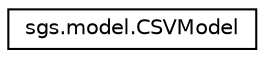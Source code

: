 digraph "Graphical Class Hierarchy"
{
  edge [fontname="Helvetica",fontsize="10",labelfontname="Helvetica",labelfontsize="10"];
  node [fontname="Helvetica",fontsize="10",shape=record];
  rankdir="LR";
  Node1 [label="sgs.model.CSVModel",height=0.2,width=0.4,color="black", fillcolor="white", style="filled",URL="$classsgs_1_1model_1_1_c_s_v_model.html"];
}
